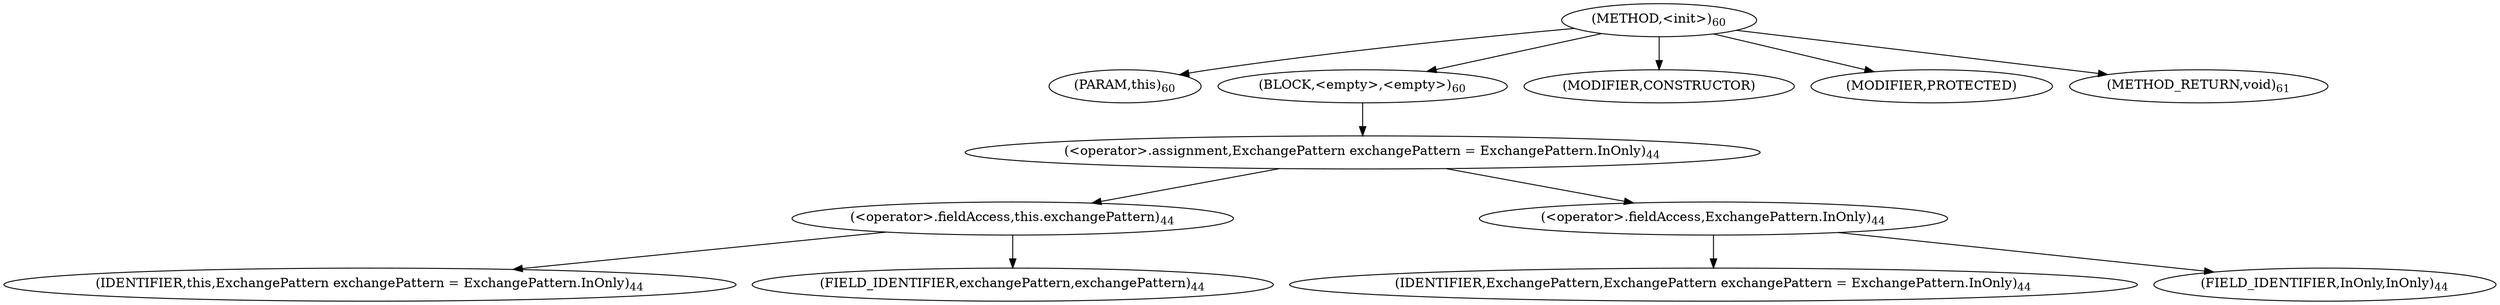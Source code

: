 digraph "&lt;init&gt;" {  
"134" [label = <(METHOD,&lt;init&gt;)<SUB>60</SUB>> ]
"135" [label = <(PARAM,this)<SUB>60</SUB>> ]
"136" [label = <(BLOCK,&lt;empty&gt;,&lt;empty&gt;)<SUB>60</SUB>> ]
"137" [label = <(&lt;operator&gt;.assignment,ExchangePattern exchangePattern = ExchangePattern.InOnly)<SUB>44</SUB>> ]
"138" [label = <(&lt;operator&gt;.fieldAccess,this.exchangePattern)<SUB>44</SUB>> ]
"139" [label = <(IDENTIFIER,this,ExchangePattern exchangePattern = ExchangePattern.InOnly)<SUB>44</SUB>> ]
"140" [label = <(FIELD_IDENTIFIER,exchangePattern,exchangePattern)<SUB>44</SUB>> ]
"141" [label = <(&lt;operator&gt;.fieldAccess,ExchangePattern.InOnly)<SUB>44</SUB>> ]
"142" [label = <(IDENTIFIER,ExchangePattern,ExchangePattern exchangePattern = ExchangePattern.InOnly)<SUB>44</SUB>> ]
"143" [label = <(FIELD_IDENTIFIER,InOnly,InOnly)<SUB>44</SUB>> ]
"144" [label = <(MODIFIER,CONSTRUCTOR)> ]
"145" [label = <(MODIFIER,PROTECTED)> ]
"146" [label = <(METHOD_RETURN,void)<SUB>61</SUB>> ]
  "134" -> "135" 
  "134" -> "136" 
  "134" -> "144" 
  "134" -> "145" 
  "134" -> "146" 
  "136" -> "137" 
  "137" -> "138" 
  "137" -> "141" 
  "138" -> "139" 
  "138" -> "140" 
  "141" -> "142" 
  "141" -> "143" 
}
